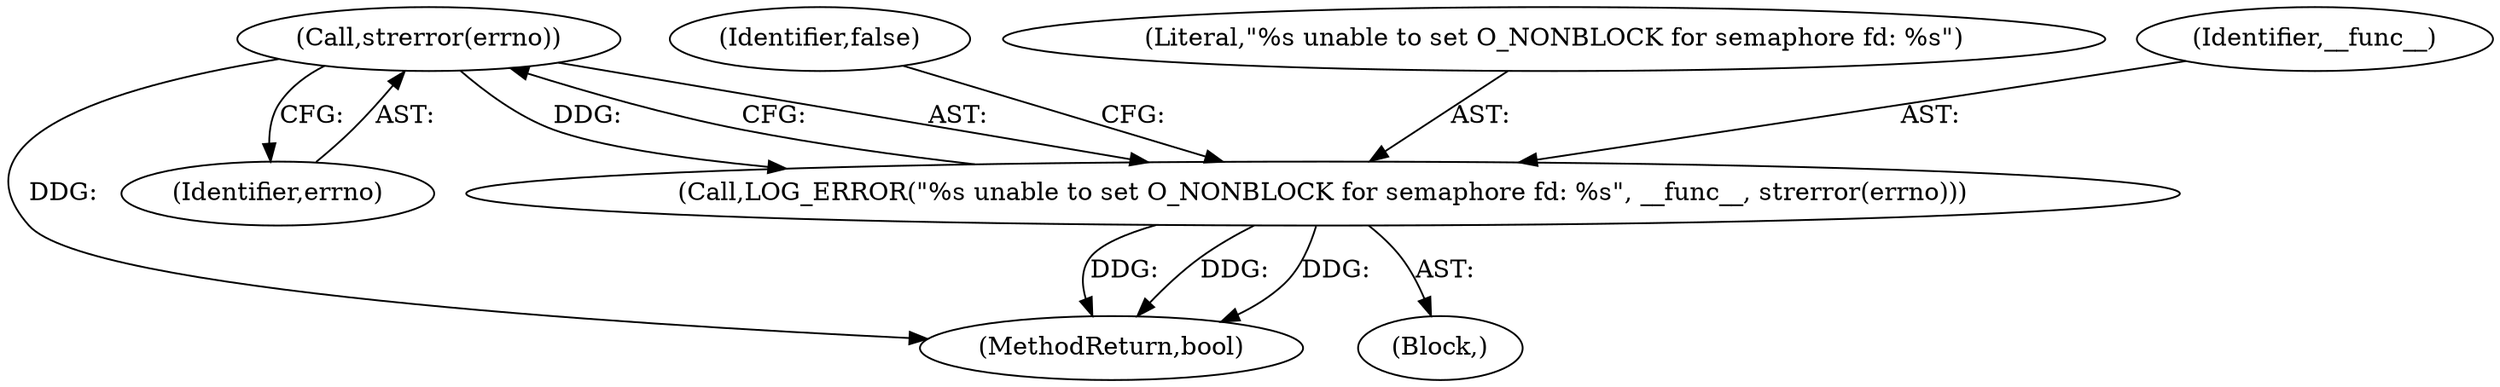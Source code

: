 digraph "0_Android_472271b153c5dc53c28beac55480a8d8434b2d5c_60@API" {
"1000152" [label="(Call,strerror(errno))"];
"1000149" [label="(Call,LOG_ERROR(\"%s unable to set O_NONBLOCK for semaphore fd: %s\", __func__, strerror(errno)))"];
"1000149" [label="(Call,LOG_ERROR(\"%s unable to set O_NONBLOCK for semaphore fd: %s\", __func__, strerror(errno)))"];
"1000153" [label="(Identifier,errno)"];
"1000152" [label="(Call,strerror(errno))"];
"1000155" [label="(Identifier,false)"];
"1000187" [label="(MethodReturn,bool)"];
"1000150" [label="(Literal,\"%s unable to set O_NONBLOCK for semaphore fd: %s\")"];
"1000151" [label="(Identifier,__func__)"];
"1000148" [label="(Block,)"];
"1000152" -> "1000149"  [label="AST: "];
"1000152" -> "1000153"  [label="CFG: "];
"1000153" -> "1000152"  [label="AST: "];
"1000149" -> "1000152"  [label="CFG: "];
"1000152" -> "1000187"  [label="DDG: "];
"1000152" -> "1000149"  [label="DDG: "];
"1000149" -> "1000148"  [label="AST: "];
"1000150" -> "1000149"  [label="AST: "];
"1000151" -> "1000149"  [label="AST: "];
"1000155" -> "1000149"  [label="CFG: "];
"1000149" -> "1000187"  [label="DDG: "];
"1000149" -> "1000187"  [label="DDG: "];
"1000149" -> "1000187"  [label="DDG: "];
}
